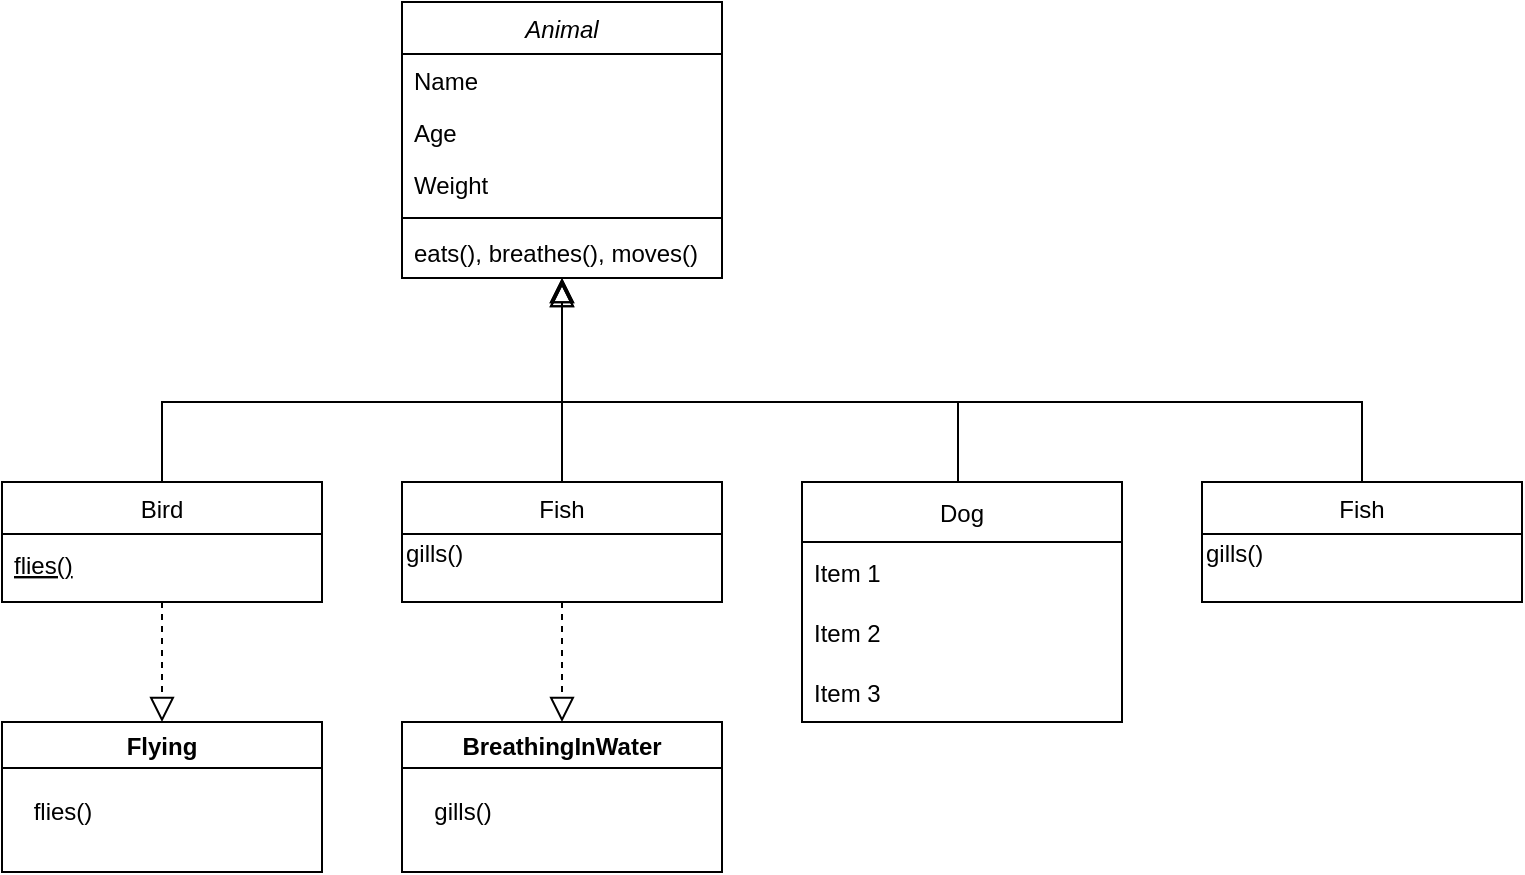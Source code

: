 <mxfile version="16.2.2" type="device"><diagram id="C5RBs43oDa-KdzZeNtuy" name="Page-1"><mxGraphModel dx="868" dy="393" grid="1" gridSize="10" guides="1" tooltips="1" connect="1" arrows="1" fold="1" page="1" pageScale="1" pageWidth="827" pageHeight="1169" math="0" shadow="0"><root><mxCell id="WIyWlLk6GJQsqaUBKTNV-0"/><mxCell id="WIyWlLk6GJQsqaUBKTNV-1" parent="WIyWlLk6GJQsqaUBKTNV-0"/><mxCell id="zkfFHV4jXpPFQw0GAbJ--0" value="Animal" style="swimlane;fontStyle=2;align=center;verticalAlign=top;childLayout=stackLayout;horizontal=1;startSize=26;horizontalStack=0;resizeParent=1;resizeLast=0;collapsible=1;marginBottom=0;rounded=0;shadow=0;strokeWidth=1;" parent="WIyWlLk6GJQsqaUBKTNV-1" vertex="1"><mxGeometry x="320" y="120" width="160" height="138" as="geometry"><mxRectangle x="230" y="140" width="160" height="26" as="alternateBounds"/></mxGeometry></mxCell><mxCell id="zkfFHV4jXpPFQw0GAbJ--1" value="Name" style="text;align=left;verticalAlign=top;spacingLeft=4;spacingRight=4;overflow=hidden;rotatable=0;points=[[0,0.5],[1,0.5]];portConstraint=eastwest;" parent="zkfFHV4jXpPFQw0GAbJ--0" vertex="1"><mxGeometry y="26" width="160" height="26" as="geometry"/></mxCell><mxCell id="zkfFHV4jXpPFQw0GAbJ--2" value="Age" style="text;align=left;verticalAlign=top;spacingLeft=4;spacingRight=4;overflow=hidden;rotatable=0;points=[[0,0.5],[1,0.5]];portConstraint=eastwest;rounded=0;shadow=0;html=0;" parent="zkfFHV4jXpPFQw0GAbJ--0" vertex="1"><mxGeometry y="52" width="160" height="26" as="geometry"/></mxCell><mxCell id="zkfFHV4jXpPFQw0GAbJ--3" value="Weight" style="text;align=left;verticalAlign=top;spacingLeft=4;spacingRight=4;overflow=hidden;rotatable=0;points=[[0,0.5],[1,0.5]];portConstraint=eastwest;rounded=0;shadow=0;html=0;" parent="zkfFHV4jXpPFQw0GAbJ--0" vertex="1"><mxGeometry y="78" width="160" height="26" as="geometry"/></mxCell><mxCell id="zkfFHV4jXpPFQw0GAbJ--4" value="" style="line;html=1;strokeWidth=1;align=left;verticalAlign=middle;spacingTop=-1;spacingLeft=3;spacingRight=3;rotatable=0;labelPosition=right;points=[];portConstraint=eastwest;" parent="zkfFHV4jXpPFQw0GAbJ--0" vertex="1"><mxGeometry y="104" width="160" height="8" as="geometry"/></mxCell><mxCell id="zkfFHV4jXpPFQw0GAbJ--5" value="eats(), breathes(), moves()" style="text;align=left;verticalAlign=top;spacingLeft=4;spacingRight=4;overflow=hidden;rotatable=0;points=[[0,0.5],[1,0.5]];portConstraint=eastwest;" parent="zkfFHV4jXpPFQw0GAbJ--0" vertex="1"><mxGeometry y="112" width="160" height="26" as="geometry"/></mxCell><mxCell id="5IDm47K5E8FSiNJFof9--14" style="edgeStyle=orthogonalEdgeStyle;rounded=0;orthogonalLoop=1;jettySize=auto;html=1;entryX=0.5;entryY=0;entryDx=0;entryDy=0;endArrow=block;endFill=0;endSize=10;dashed=1;" parent="WIyWlLk6GJQsqaUBKTNV-1" source="zkfFHV4jXpPFQw0GAbJ--6" target="5IDm47K5E8FSiNJFof9--12" edge="1"><mxGeometry relative="1" as="geometry"/></mxCell><mxCell id="zkfFHV4jXpPFQw0GAbJ--6" value="Bird" style="swimlane;fontStyle=0;align=center;verticalAlign=top;childLayout=stackLayout;horizontal=1;startSize=26;horizontalStack=0;resizeParent=1;resizeLast=0;collapsible=1;marginBottom=0;rounded=0;shadow=0;strokeWidth=1;" parent="WIyWlLk6GJQsqaUBKTNV-1" vertex="1"><mxGeometry x="120" y="360" width="160" height="60" as="geometry"><mxRectangle x="130" y="380" width="160" height="26" as="alternateBounds"/></mxGeometry></mxCell><mxCell id="zkfFHV4jXpPFQw0GAbJ--10" value="flies()" style="text;align=left;verticalAlign=middle;spacingLeft=4;spacingRight=4;overflow=hidden;rotatable=0;points=[[0,0.5],[1,0.5]];portConstraint=eastwest;fontStyle=4;labelPosition=center;verticalLabelPosition=middle;" parent="zkfFHV4jXpPFQw0GAbJ--6" vertex="1"><mxGeometry y="26" width="160" height="30" as="geometry"/></mxCell><mxCell id="zkfFHV4jXpPFQw0GAbJ--12" value="" style="endArrow=block;endSize=10;endFill=0;shadow=0;strokeWidth=1;rounded=0;edgeStyle=elbowEdgeStyle;elbow=vertical;" parent="WIyWlLk6GJQsqaUBKTNV-1" source="zkfFHV4jXpPFQw0GAbJ--6" target="zkfFHV4jXpPFQw0GAbJ--0" edge="1"><mxGeometry width="160" relative="1" as="geometry"><mxPoint x="200" y="203" as="sourcePoint"/><mxPoint x="200" y="203" as="targetPoint"/><Array as="points"><mxPoint x="300" y="320"/></Array></mxGeometry></mxCell><mxCell id="5IDm47K5E8FSiNJFof9--17" style="edgeStyle=orthogonalEdgeStyle;rounded=0;orthogonalLoop=1;jettySize=auto;html=1;entryX=0.5;entryY=0;entryDx=0;entryDy=0;dashed=1;endArrow=block;endFill=0;endSize=10;" parent="WIyWlLk6GJQsqaUBKTNV-1" source="zkfFHV4jXpPFQw0GAbJ--13" target="5IDm47K5E8FSiNJFof9--15" edge="1"><mxGeometry relative="1" as="geometry"/></mxCell><mxCell id="zkfFHV4jXpPFQw0GAbJ--13" value="Fish" style="swimlane;fontStyle=0;align=center;verticalAlign=top;childLayout=stackLayout;horizontal=1;startSize=26;horizontalStack=0;resizeParent=1;resizeLast=0;collapsible=1;marginBottom=0;rounded=0;shadow=0;strokeWidth=1;" parent="WIyWlLk6GJQsqaUBKTNV-1" vertex="1"><mxGeometry x="320" y="360" width="160" height="60" as="geometry"><mxRectangle x="330" y="360" width="170" height="26" as="alternateBounds"/></mxGeometry></mxCell><mxCell id="5IDm47K5E8FSiNJFof9--5" value="gills()" style="text;html=1;align=left;verticalAlign=middle;resizable=0;points=[];autosize=1;strokeColor=none;fillColor=none;" parent="zkfFHV4jXpPFQw0GAbJ--13" vertex="1"><mxGeometry y="26" width="160" height="20" as="geometry"/></mxCell><mxCell id="zkfFHV4jXpPFQw0GAbJ--16" value="" style="endArrow=block;endSize=10;endFill=0;shadow=0;strokeWidth=1;rounded=0;edgeStyle=elbowEdgeStyle;elbow=vertical;" parent="WIyWlLk6GJQsqaUBKTNV-1" edge="1"><mxGeometry width="160" relative="1" as="geometry"><mxPoint x="400" y="360" as="sourcePoint"/><mxPoint x="400" y="260" as="targetPoint"/><Array as="points"><mxPoint x="406" y="320"/></Array></mxGeometry></mxCell><mxCell id="5IDm47K5E8FSiNJFof9--7" style="edgeStyle=orthogonalEdgeStyle;rounded=0;orthogonalLoop=1;jettySize=auto;html=1;endArrow=block;endFill=0;endSize=10;" parent="WIyWlLk6GJQsqaUBKTNV-1" source="5IDm47K5E8FSiNJFof9--0" target="zkfFHV4jXpPFQw0GAbJ--5" edge="1"><mxGeometry relative="1" as="geometry"><Array as="points"><mxPoint x="598" y="320"/><mxPoint x="400" y="320"/></Array></mxGeometry></mxCell><mxCell id="5IDm47K5E8FSiNJFof9--0" value="Dog" style="swimlane;fontStyle=0;childLayout=stackLayout;horizontal=1;startSize=30;horizontalStack=0;resizeParent=1;resizeParentMax=0;resizeLast=0;collapsible=1;marginBottom=0;" parent="WIyWlLk6GJQsqaUBKTNV-1" vertex="1"><mxGeometry x="520" y="360" width="160" height="120" as="geometry"/></mxCell><mxCell id="5IDm47K5E8FSiNJFof9--1" value="Item 1" style="text;strokeColor=none;fillColor=none;align=left;verticalAlign=middle;spacingLeft=4;spacingRight=4;overflow=hidden;points=[[0,0.5],[1,0.5]];portConstraint=eastwest;rotatable=0;" parent="5IDm47K5E8FSiNJFof9--0" vertex="1"><mxGeometry y="30" width="160" height="30" as="geometry"/></mxCell><mxCell id="5IDm47K5E8FSiNJFof9--2" value="Item 2" style="text;strokeColor=none;fillColor=none;align=left;verticalAlign=middle;spacingLeft=4;spacingRight=4;overflow=hidden;points=[[0,0.5],[1,0.5]];portConstraint=eastwest;rotatable=0;" parent="5IDm47K5E8FSiNJFof9--0" vertex="1"><mxGeometry y="60" width="160" height="30" as="geometry"/></mxCell><mxCell id="5IDm47K5E8FSiNJFof9--3" value="Item 3" style="text;strokeColor=none;fillColor=none;align=left;verticalAlign=middle;spacingLeft=4;spacingRight=4;overflow=hidden;points=[[0,0.5],[1,0.5]];portConstraint=eastwest;rotatable=0;" parent="5IDm47K5E8FSiNJFof9--0" vertex="1"><mxGeometry y="90" width="160" height="30" as="geometry"/></mxCell><mxCell id="5IDm47K5E8FSiNJFof9--11" style="edgeStyle=orthogonalEdgeStyle;rounded=0;orthogonalLoop=1;jettySize=auto;html=1;endArrow=block;endFill=0;endSize=10;" parent="WIyWlLk6GJQsqaUBKTNV-1" source="5IDm47K5E8FSiNJFof9--9" edge="1"><mxGeometry relative="1" as="geometry"><mxPoint x="400" y="260.0" as="targetPoint"/><Array as="points"><mxPoint x="800" y="320"/><mxPoint x="400" y="320"/></Array></mxGeometry></mxCell><mxCell id="5IDm47K5E8FSiNJFof9--9" value="Fish" style="swimlane;fontStyle=0;align=center;verticalAlign=top;childLayout=stackLayout;horizontal=1;startSize=26;horizontalStack=0;resizeParent=1;resizeLast=0;collapsible=1;marginBottom=0;rounded=0;shadow=0;strokeWidth=1;" parent="WIyWlLk6GJQsqaUBKTNV-1" vertex="1"><mxGeometry x="720" y="360" width="160" height="60" as="geometry"><mxRectangle x="330" y="360" width="170" height="26" as="alternateBounds"/></mxGeometry></mxCell><mxCell id="5IDm47K5E8FSiNJFof9--10" value="gills()" style="text;html=1;align=left;verticalAlign=middle;resizable=0;points=[];autosize=1;strokeColor=none;fillColor=none;" parent="5IDm47K5E8FSiNJFof9--9" vertex="1"><mxGeometry y="26" width="160" height="20" as="geometry"/></mxCell><mxCell id="5IDm47K5E8FSiNJFof9--12" value="Flying" style="swimlane;" parent="WIyWlLk6GJQsqaUBKTNV-1" vertex="1"><mxGeometry x="120" y="480" width="160" height="75" as="geometry"/></mxCell><mxCell id="5IDm47K5E8FSiNJFof9--13" value="flies()" style="text;html=1;align=center;verticalAlign=middle;resizable=0;points=[];autosize=1;strokeColor=none;fillColor=none;" parent="5IDm47K5E8FSiNJFof9--12" vertex="1"><mxGeometry x="10" y="35" width="40" height="20" as="geometry"/></mxCell><mxCell id="5IDm47K5E8FSiNJFof9--15" value="BreathingInWater" style="swimlane;" parent="WIyWlLk6GJQsqaUBKTNV-1" vertex="1"><mxGeometry x="320" y="480" width="160" height="75" as="geometry"/></mxCell><mxCell id="5IDm47K5E8FSiNJFof9--16" value="gills()" style="text;html=1;align=center;verticalAlign=middle;resizable=0;points=[];autosize=1;strokeColor=none;fillColor=none;" parent="5IDm47K5E8FSiNJFof9--15" vertex="1"><mxGeometry x="10" y="35" width="40" height="20" as="geometry"/></mxCell></root></mxGraphModel></diagram></mxfile>
